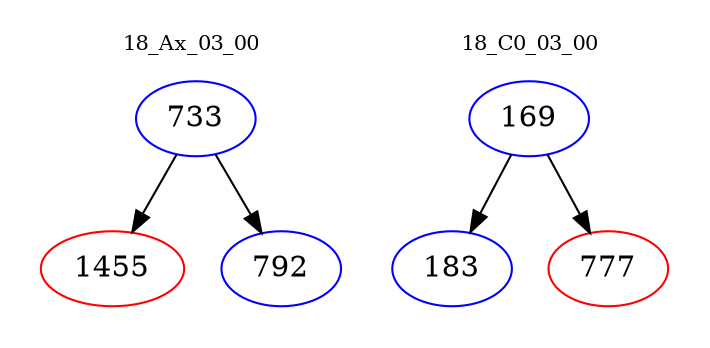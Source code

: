 digraph{
subgraph cluster_0 {
color = white
label = "18_Ax_03_00";
fontsize=10;
T0_733 [label="733", color="blue"]
T0_733 -> T0_1455 [color="black"]
T0_1455 [label="1455", color="red"]
T0_733 -> T0_792 [color="black"]
T0_792 [label="792", color="blue"]
}
subgraph cluster_1 {
color = white
label = "18_C0_03_00";
fontsize=10;
T1_169 [label="169", color="blue"]
T1_169 -> T1_183 [color="black"]
T1_183 [label="183", color="blue"]
T1_169 -> T1_777 [color="black"]
T1_777 [label="777", color="red"]
}
}
